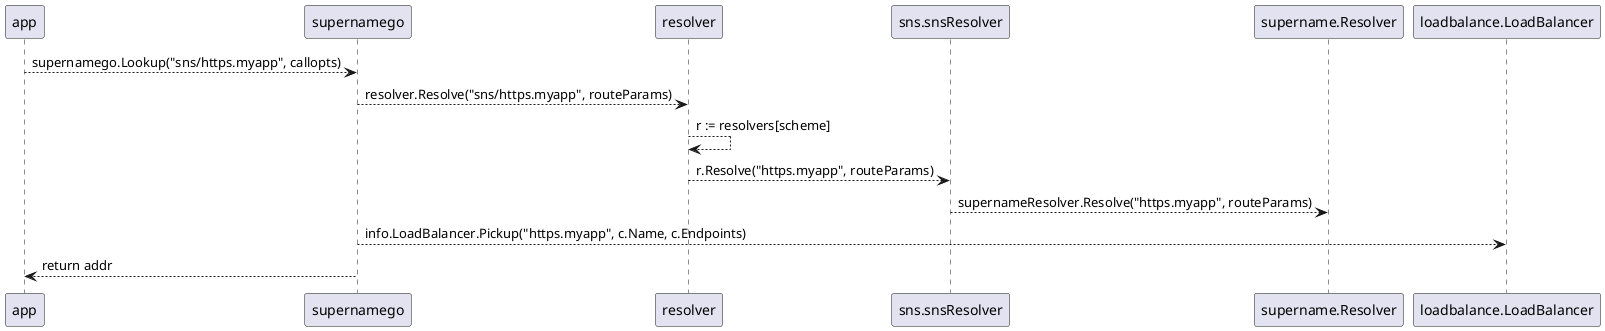 @startuml

"app" --> "supernamego": supernamego.Lookup("sns/https.myapp", callopts)
"supernamego" --> "resolver": resolver.Resolve("sns/https.myapp", routeParams)
"resolver" --> "resolver": r := resolvers[scheme]
"resolver" --> "sns.snsResolver": r.Resolve("https.myapp", routeParams)
"sns.snsResolver" --> "supername.Resolver": supernameResolver.Resolve("https.myapp", routeParams)
"supernamego" --> "loadbalance.LoadBalancer": info.LoadBalancer.Pickup("https.myapp", c.Name, c.Endpoints)
"supernamego" --> "app": return addr

@enduml
